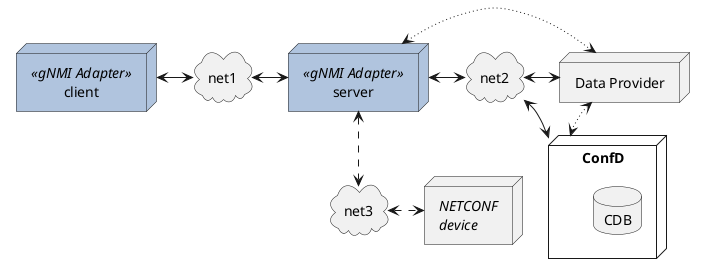 @startuml

node gNMIClient <<gNMI Adapter>> [
client
]


node gNMIServer <<gNMI Adapter>> [
server
]

skinparam node {
backgroundColor<<gNMI Adapter>> lightsteelblue
}

node ConfD {
    database CDB
}

node DataProvider [
Data Provider
]

node Netconf [
<i>NETCONF</i>
<i>device</i>
]

cloud net1
cloud net2
cloud net3

gNMIClient <-ri-> net1
net1 <-ri-> gNMIServer
gNMIServer <-ri-> net2
gNMIServer <.do.> net3
DataProvider <~le~> gNMIServer
ConfD <~up~> DataProvider
net2 <-up-> ConfD
net2 <-ri-> DataProvider
net3 <.ri.> Netconf

@enduml
